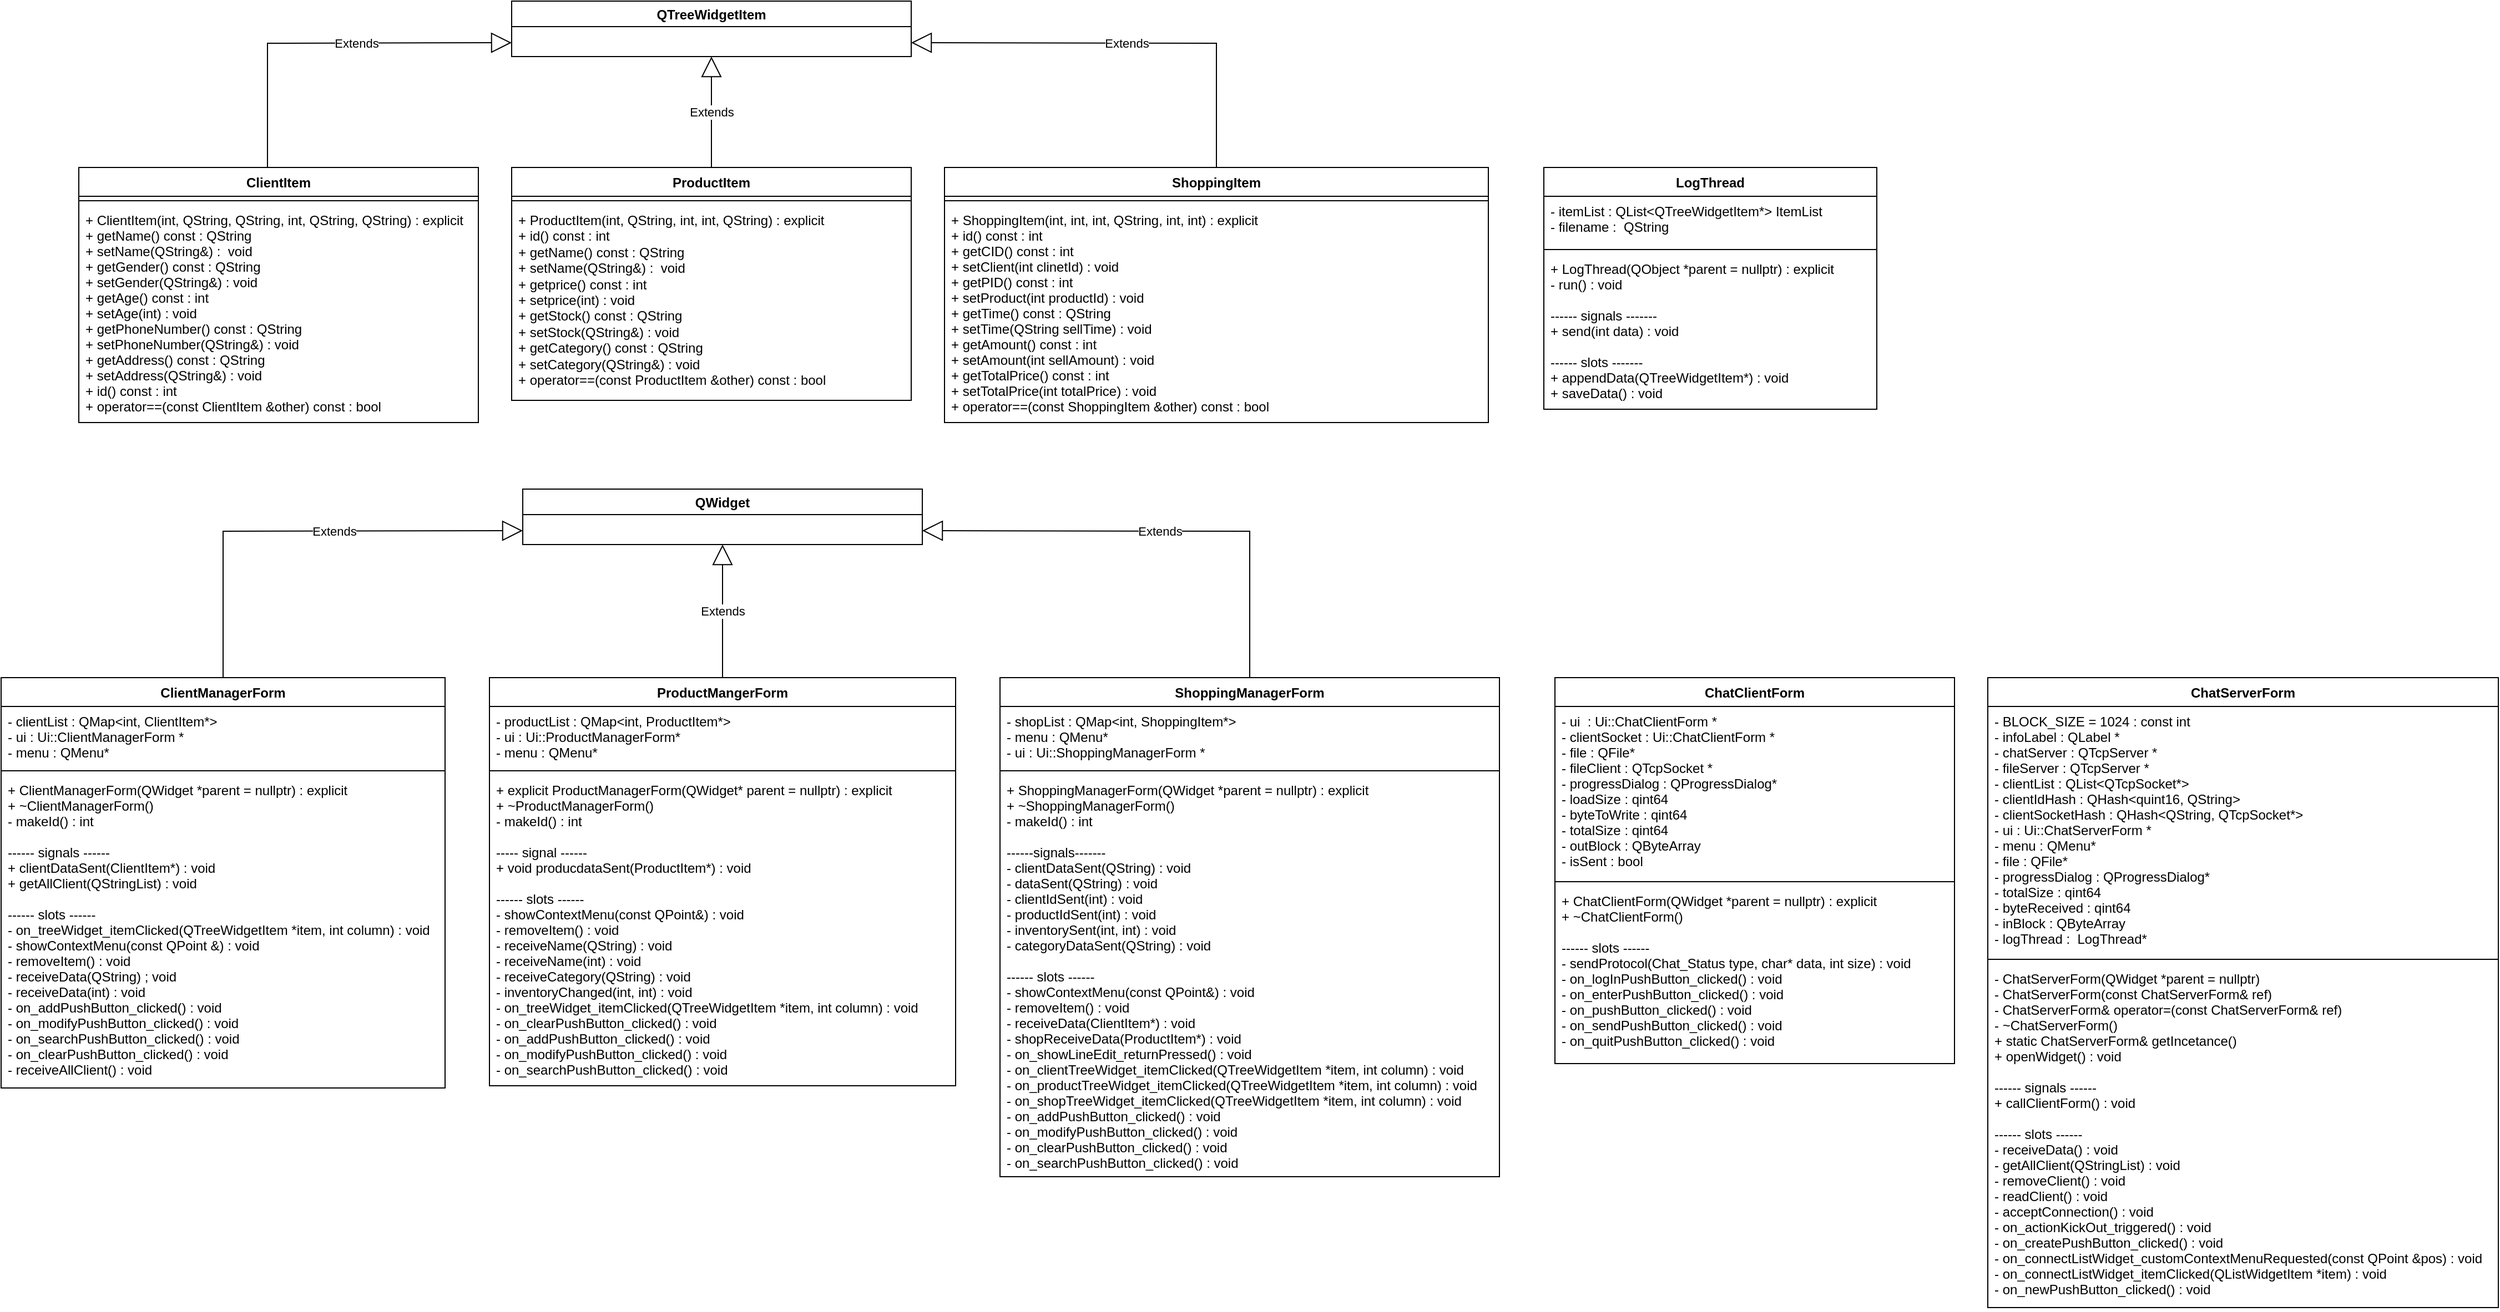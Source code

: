 <mxfile version="20.5.1" type="github">
  <diagram id="C5RBs43oDa-KdzZeNtuy" name="Page-1">
    <mxGraphModel dx="4075" dy="5202" grid="1" gridSize="10" guides="1" tooltips="1" connect="1" arrows="1" fold="1" page="1" pageScale="1" pageWidth="3300" pageHeight="4681" math="0" shadow="0">
      <root>
        <mxCell id="WIyWlLk6GJQsqaUBKTNV-0" />
        <mxCell id="WIyWlLk6GJQsqaUBKTNV-1" parent="WIyWlLk6GJQsqaUBKTNV-0" />
        <mxCell id="AVU4aZ9Kj_DNDIzlgDAj-26" value="QTreeWidgetItem" style="swimlane;" vertex="1" parent="WIyWlLk6GJQsqaUBKTNV-1">
          <mxGeometry x="220" y="-150" width="360" height="50" as="geometry" />
        </mxCell>
        <mxCell id="AVU4aZ9Kj_DNDIzlgDAj-31" value="ProductMangerForm" style="swimlane;fontStyle=1;align=center;verticalAlign=top;childLayout=stackLayout;horizontal=1;startSize=26;horizontalStack=0;resizeParent=1;resizeParentMax=0;resizeLast=0;collapsible=1;marginBottom=0;" vertex="1" parent="WIyWlLk6GJQsqaUBKTNV-1">
          <mxGeometry x="200" y="460" width="420" height="368" as="geometry" />
        </mxCell>
        <mxCell id="AVU4aZ9Kj_DNDIzlgDAj-32" value="- productList : QMap&lt;int, ProductItem*&gt;&#xa;- ui : Ui::ProductManagerForm* &#xa;- menu : QMenu* " style="text;strokeColor=none;fillColor=none;align=left;verticalAlign=top;spacingLeft=4;spacingRight=4;overflow=hidden;rotatable=0;points=[[0,0.5],[1,0.5]];portConstraint=eastwest;" vertex="1" parent="AVU4aZ9Kj_DNDIzlgDAj-31">
          <mxGeometry y="26" width="420" height="54" as="geometry" />
        </mxCell>
        <mxCell id="AVU4aZ9Kj_DNDIzlgDAj-33" value="" style="line;strokeWidth=1;fillColor=none;align=left;verticalAlign=middle;spacingTop=-1;spacingLeft=3;spacingRight=3;rotatable=0;labelPosition=right;points=[];portConstraint=eastwest;strokeColor=inherit;" vertex="1" parent="AVU4aZ9Kj_DNDIzlgDAj-31">
          <mxGeometry y="80" width="420" height="8" as="geometry" />
        </mxCell>
        <mxCell id="AVU4aZ9Kj_DNDIzlgDAj-34" value="+ explicit ProductManagerForm(QWidget* parent = nullptr) : explicit&#xa;+ ~ProductManagerForm()&#xa;- makeId() : int&#xa;&#xa;----- signal ------&#xa;+ void producdataSent(ProductItem*) : void&#xa;&#xa;------ slots ------&#xa;- showContextMenu(const QPoint&amp;) : void&#xa;- removeItem() : void&#xa;- receiveName(QString) : void&#xa;- receiveName(int) : void&#xa;- receiveCategory(QString) : void&#xa;- inventoryChanged(int, int) : void&#xa;- on_treeWidget_itemClicked(QTreeWidgetItem *item, int column) : void&#xa;- on_clearPushButton_clicked() : void&#xa;- on_addPushButton_clicked() : void&#xa;- on_modifyPushButton_clicked() : void&#xa;- on_searchPushButton_clicked() : void" style="text;strokeColor=none;fillColor=none;align=left;verticalAlign=top;spacingLeft=4;spacingRight=4;overflow=hidden;rotatable=0;points=[[0,0.5],[1,0.5]];portConstraint=eastwest;" vertex="1" parent="AVU4aZ9Kj_DNDIzlgDAj-31">
          <mxGeometry y="88" width="420" height="280" as="geometry" />
        </mxCell>
        <mxCell id="AVU4aZ9Kj_DNDIzlgDAj-35" value="ShoppingManagerForm" style="swimlane;fontStyle=1;align=center;verticalAlign=top;childLayout=stackLayout;horizontal=1;startSize=26;horizontalStack=0;resizeParent=1;resizeParentMax=0;resizeLast=0;collapsible=1;marginBottom=0;" vertex="1" parent="WIyWlLk6GJQsqaUBKTNV-1">
          <mxGeometry x="660" y="460" width="450" height="450" as="geometry" />
        </mxCell>
        <mxCell id="AVU4aZ9Kj_DNDIzlgDAj-36" value="- shopList : QMap&lt;int, ShoppingItem*&gt; &#xa;- menu : QMenu*&#xa;- ui : Ui::ShoppingManagerForm *" style="text;strokeColor=none;fillColor=none;align=left;verticalAlign=top;spacingLeft=4;spacingRight=4;overflow=hidden;rotatable=0;points=[[0,0.5],[1,0.5]];portConstraint=eastwest;" vertex="1" parent="AVU4aZ9Kj_DNDIzlgDAj-35">
          <mxGeometry y="26" width="450" height="54" as="geometry" />
        </mxCell>
        <mxCell id="AVU4aZ9Kj_DNDIzlgDAj-37" value="" style="line;strokeWidth=1;fillColor=none;align=left;verticalAlign=middle;spacingTop=-1;spacingLeft=3;spacingRight=3;rotatable=0;labelPosition=right;points=[];portConstraint=eastwest;strokeColor=inherit;" vertex="1" parent="AVU4aZ9Kj_DNDIzlgDAj-35">
          <mxGeometry y="80" width="450" height="8" as="geometry" />
        </mxCell>
        <mxCell id="AVU4aZ9Kj_DNDIzlgDAj-38" value="+ ShoppingManagerForm(QWidget *parent = nullptr) : explicit&#xa;+ ~ShoppingManagerForm()&#xa;- makeId() : int&#xa;&#xa;------signals-------&#xa;- clientDataSent(QString) : void&#xa;- dataSent(QString) : void&#xa;- clientIdSent(int) : void&#xa;- productIdSent(int) : void&#xa;- inventorySent(int, int) : void&#xa;- categoryDataSent(QString) : void&#xa;&#xa;------ slots ------&#xa;- showContextMenu(const QPoint&amp;) : void&#xa;- removeItem() : void&#xa;- receiveData(ClientItem*) : void&#xa;- shopReceiveData(ProductItem*) : void&#xa;- on_showLineEdit_returnPressed() : void&#xa;- on_clientTreeWidget_itemClicked(QTreeWidgetItem *item, int column) : void&#xa;- on_productTreeWidget_itemClicked(QTreeWidgetItem *item, int column) : void&#xa;- on_shopTreeWidget_itemClicked(QTreeWidgetItem *item, int column) : void&#xa;- on_addPushButton_clicked() : void&#xa;- on_modifyPushButton_clicked() : void&#xa;- on_clearPushButton_clicked() : void&#xa;- on_searchPushButton_clicked() : void" style="text;strokeColor=none;fillColor=none;align=left;verticalAlign=top;spacingLeft=4;spacingRight=4;overflow=hidden;rotatable=0;points=[[0,0.5],[1,0.5]];portConstraint=eastwest;" vertex="1" parent="AVU4aZ9Kj_DNDIzlgDAj-35">
          <mxGeometry y="88" width="450" height="362" as="geometry" />
        </mxCell>
        <mxCell id="AVU4aZ9Kj_DNDIzlgDAj-39" value="LogThread" style="swimlane;fontStyle=1;align=center;verticalAlign=top;childLayout=stackLayout;horizontal=1;startSize=26;horizontalStack=0;resizeParent=1;resizeParentMax=0;resizeLast=0;collapsible=1;marginBottom=0;" vertex="1" parent="WIyWlLk6GJQsqaUBKTNV-1">
          <mxGeometry x="1150" width="300" height="218" as="geometry" />
        </mxCell>
        <mxCell id="AVU4aZ9Kj_DNDIzlgDAj-40" value="- itemList : QList&lt;QTreeWidgetItem*&gt; ItemList &#xa;- filename :  QString" style="text;strokeColor=none;fillColor=none;align=left;verticalAlign=top;spacingLeft=4;spacingRight=4;overflow=hidden;rotatable=0;points=[[0,0.5],[1,0.5]];portConstraint=eastwest;" vertex="1" parent="AVU4aZ9Kj_DNDIzlgDAj-39">
          <mxGeometry y="26" width="300" height="44" as="geometry" />
        </mxCell>
        <mxCell id="AVU4aZ9Kj_DNDIzlgDAj-41" value="" style="line;strokeWidth=1;fillColor=none;align=left;verticalAlign=middle;spacingTop=-1;spacingLeft=3;spacingRight=3;rotatable=0;labelPosition=right;points=[];portConstraint=eastwest;strokeColor=inherit;" vertex="1" parent="AVU4aZ9Kj_DNDIzlgDAj-39">
          <mxGeometry y="70" width="300" height="8" as="geometry" />
        </mxCell>
        <mxCell id="AVU4aZ9Kj_DNDIzlgDAj-42" value="+ LogThread(QObject *parent = nullptr) : explicit&#xa;- run() : void&#xa;&#xa;------ signals -------&#xa;+ send(int data) : void&#xa;&#xa;------ slots -------&#xa;+ appendData(QTreeWidgetItem*) : void&#xa;+ saveData() : void" style="text;strokeColor=none;fillColor=none;align=left;verticalAlign=top;spacingLeft=4;spacingRight=4;overflow=hidden;rotatable=0;points=[[0,0.5],[1,0.5]];portConstraint=eastwest;" vertex="1" parent="AVU4aZ9Kj_DNDIzlgDAj-39">
          <mxGeometry y="78" width="300" height="140" as="geometry" />
        </mxCell>
        <mxCell id="AVU4aZ9Kj_DNDIzlgDAj-43" value="ClientManagerForm" style="swimlane;fontStyle=1;align=center;verticalAlign=top;childLayout=stackLayout;horizontal=1;startSize=26;horizontalStack=0;resizeParent=1;resizeParentMax=0;resizeLast=0;collapsible=1;marginBottom=0;" vertex="1" parent="WIyWlLk6GJQsqaUBKTNV-1">
          <mxGeometry x="-240.0" y="460" width="400" height="370" as="geometry" />
        </mxCell>
        <mxCell id="AVU4aZ9Kj_DNDIzlgDAj-44" value="- clientList : QMap&lt;int, ClientItem*&gt; &#xa;- ui : Ui::ClientManagerForm *&#xa;- menu : QMenu* " style="text;strokeColor=none;fillColor=none;align=left;verticalAlign=top;spacingLeft=4;spacingRight=4;overflow=hidden;rotatable=0;points=[[0,0.5],[1,0.5]];portConstraint=eastwest;" vertex="1" parent="AVU4aZ9Kj_DNDIzlgDAj-43">
          <mxGeometry y="26" width="400" height="54" as="geometry" />
        </mxCell>
        <mxCell id="AVU4aZ9Kj_DNDIzlgDAj-45" value="" style="line;strokeWidth=1;fillColor=none;align=left;verticalAlign=middle;spacingTop=-1;spacingLeft=3;spacingRight=3;rotatable=0;labelPosition=right;points=[];portConstraint=eastwest;strokeColor=inherit;" vertex="1" parent="AVU4aZ9Kj_DNDIzlgDAj-43">
          <mxGeometry y="80" width="400" height="8" as="geometry" />
        </mxCell>
        <mxCell id="AVU4aZ9Kj_DNDIzlgDAj-46" value="+ ClientManagerForm(QWidget *parent = nullptr) : explicit&#xa;+ ~ClientManagerForm()&#xa;- makeId() : int&#xa;&#xa;------ signals ------&#xa;+ clientDataSent(ClientItem*) : void&#xa;+ getAllClient(QStringList) : void&#xa;&#xa;------ slots ------&#xa;- on_treeWidget_itemClicked(QTreeWidgetItem *item, int column) : void&#xa;- showContextMenu(const QPoint &amp;) : void&#xa;- removeItem() : void&#xa;- receiveData(QString) ; void&#xa;- receiveData(int) : void&#xa;- on_addPushButton_clicked() : void&#xa;- on_modifyPushButton_clicked() : void&#xa;- on_searchPushButton_clicked() : void&#xa;- on_clearPushButton_clicked() : void&#xa;- receiveAllClient() : void&#xa;" style="text;strokeColor=none;fillColor=none;align=left;verticalAlign=top;spacingLeft=4;spacingRight=4;overflow=hidden;rotatable=0;points=[[0,0.5],[1,0.5]];portConstraint=eastwest;" vertex="1" parent="AVU4aZ9Kj_DNDIzlgDAj-43">
          <mxGeometry y="88" width="400" height="282" as="geometry" />
        </mxCell>
        <mxCell id="AVU4aZ9Kj_DNDIzlgDAj-55" value="ChatClientForm" style="swimlane;fontStyle=1;align=center;verticalAlign=top;childLayout=stackLayout;horizontal=1;startSize=26;horizontalStack=0;resizeParent=1;resizeParentMax=0;resizeLast=0;collapsible=1;marginBottom=0;" vertex="1" parent="WIyWlLk6GJQsqaUBKTNV-1">
          <mxGeometry x="1160" y="460" width="360" height="348" as="geometry" />
        </mxCell>
        <mxCell id="AVU4aZ9Kj_DNDIzlgDAj-56" value="- ui  : Ui::ChatClientForm *&#xa;- clientSocket : Ui::ChatClientForm *&#xa;- file : QFile*&#xa;- fileClient : QTcpSocket *&#xa;- progressDialog : QProgressDialog* &#xa;- loadSize : qint64&#xa;- byteToWrite : qint64&#xa;- totalSize : qint64 &#xa;- outBlock : QByteArray &#xa;- isSent : bool" style="text;strokeColor=none;fillColor=none;align=left;verticalAlign=top;spacingLeft=4;spacingRight=4;overflow=hidden;rotatable=0;points=[[0,0.5],[1,0.5]];portConstraint=eastwest;" vertex="1" parent="AVU4aZ9Kj_DNDIzlgDAj-55">
          <mxGeometry y="26" width="360" height="154" as="geometry" />
        </mxCell>
        <mxCell id="AVU4aZ9Kj_DNDIzlgDAj-57" value="" style="line;strokeWidth=1;fillColor=none;align=left;verticalAlign=middle;spacingTop=-1;spacingLeft=3;spacingRight=3;rotatable=0;labelPosition=right;points=[];portConstraint=eastwest;strokeColor=inherit;" vertex="1" parent="AVU4aZ9Kj_DNDIzlgDAj-55">
          <mxGeometry y="180" width="360" height="8" as="geometry" />
        </mxCell>
        <mxCell id="AVU4aZ9Kj_DNDIzlgDAj-58" value="+ ChatClientForm(QWidget *parent = nullptr) : explicit&#xa;+ ~ChatClientForm()&#xa;&#xa;------ slots ------&#xa;- sendProtocol(Chat_Status type, char* data, int size) : void&#xa;- on_logInPushButton_clicked() : void&#xa;- on_enterPushButton_clicked() : void&#xa;- on_pushButton_clicked() : void&#xa;- on_sendPushButton_clicked() : void&#xa;- on_quitPushButton_clicked() : void" style="text;strokeColor=none;fillColor=none;align=left;verticalAlign=top;spacingLeft=4;spacingRight=4;overflow=hidden;rotatable=0;points=[[0,0.5],[1,0.5]];portConstraint=eastwest;" vertex="1" parent="AVU4aZ9Kj_DNDIzlgDAj-55">
          <mxGeometry y="188" width="360" height="160" as="geometry" />
        </mxCell>
        <mxCell id="AVU4aZ9Kj_DNDIzlgDAj-47" value="ChatServerForm" style="swimlane;fontStyle=1;align=center;verticalAlign=top;childLayout=stackLayout;horizontal=1;startSize=26;horizontalStack=0;resizeParent=1;resizeParentMax=0;resizeLast=0;collapsible=1;marginBottom=0;" vertex="1" parent="WIyWlLk6GJQsqaUBKTNV-1">
          <mxGeometry x="1550" y="460" width="460" height="568" as="geometry" />
        </mxCell>
        <mxCell id="AVU4aZ9Kj_DNDIzlgDAj-48" value="- BLOCK_SIZE = 1024 : const int &#xa;- infoLabel : QLabel *&#xa;- chatServer : QTcpServer *&#xa;- fileServer : QTcpServer *&#xa;- clientList : QList&lt;QTcpSocket*&gt; &#xa;- clientIdHash : QHash&lt;quint16, QString&gt; &#xa;- clientSocketHash : QHash&lt;QString, QTcpSocket*&gt; &#xa;- ui : Ui::ChatServerForm *&#xa;- menu : QMenu* &#xa;- file : QFile* &#xa;- progressDialog : QProgressDialog* &#xa;- totalSize : qint64&#xa;- byteReceived : qint64 &#xa;- inBlock : QByteArray&#xa;- logThread :  LogThread* " style="text;strokeColor=none;fillColor=none;align=left;verticalAlign=top;spacingLeft=4;spacingRight=4;overflow=hidden;rotatable=0;points=[[0,0.5],[1,0.5]];portConstraint=eastwest;" vertex="1" parent="AVU4aZ9Kj_DNDIzlgDAj-47">
          <mxGeometry y="26" width="460" height="224" as="geometry" />
        </mxCell>
        <mxCell id="AVU4aZ9Kj_DNDIzlgDAj-49" value="" style="line;strokeWidth=1;fillColor=none;align=left;verticalAlign=middle;spacingTop=-1;spacingLeft=3;spacingRight=3;rotatable=0;labelPosition=right;points=[];portConstraint=eastwest;strokeColor=inherit;" vertex="1" parent="AVU4aZ9Kj_DNDIzlgDAj-47">
          <mxGeometry y="250" width="460" height="8" as="geometry" />
        </mxCell>
        <mxCell id="AVU4aZ9Kj_DNDIzlgDAj-50" value="- ChatServerForm(QWidget *parent = nullptr)&#xa;- ChatServerForm(const ChatServerForm&amp; ref)&#xa;- ChatServerForm&amp; operator=(const ChatServerForm&amp; ref)&#xa;- ~ChatServerForm()&#xa;+ static ChatServerForm&amp; getIncetance()&#xa;+ openWidget() : void&#xa;&#xa;------ signals ------&#xa;+ callClientForm() : void&#xa;&#xa;------ slots ------&#xa;- receiveData() : void&#xa;- getAllClient(QStringList) : void&#xa;- removeClient() : void&#xa;- readClient() : void&#xa;- acceptConnection() : void&#xa;- on_actionKickOut_triggered() : void&#xa;- on_createPushButton_clicked() : void&#xa;- on_connectListWidget_customContextMenuRequested(const QPoint &amp;pos) : void&#xa;- on_connectListWidget_itemClicked(QListWidgetItem *item) : void&#xa;- on_newPushButton_clicked() : void" style="text;strokeColor=none;fillColor=none;align=left;verticalAlign=top;spacingLeft=4;spacingRight=4;overflow=hidden;rotatable=0;points=[[0,0.5],[1,0.5]];portConstraint=eastwest;" vertex="1" parent="AVU4aZ9Kj_DNDIzlgDAj-47">
          <mxGeometry y="258" width="460" height="310" as="geometry" />
        </mxCell>
        <mxCell id="AVU4aZ9Kj_DNDIzlgDAj-71" value="ProductItem" style="swimlane;fontStyle=1;align=center;verticalAlign=top;childLayout=stackLayout;horizontal=1;startSize=26;horizontalStack=0;resizeParent=1;resizeParentMax=0;resizeLast=0;collapsible=1;marginBottom=0;" vertex="1" parent="WIyWlLk6GJQsqaUBKTNV-1">
          <mxGeometry x="220" width="360" height="210" as="geometry" />
        </mxCell>
        <mxCell id="AVU4aZ9Kj_DNDIzlgDAj-73" value="" style="line;strokeWidth=1;fillColor=none;align=left;verticalAlign=middle;spacingTop=-1;spacingLeft=3;spacingRight=3;rotatable=0;labelPosition=right;points=[];portConstraint=eastwest;strokeColor=inherit;" vertex="1" parent="AVU4aZ9Kj_DNDIzlgDAj-71">
          <mxGeometry y="26" width="360" height="8" as="geometry" />
        </mxCell>
        <mxCell id="AVU4aZ9Kj_DNDIzlgDAj-74" value="+ ProductItem(int, QString, int, int, QString) : explicit&lt;br&gt;+ id() const : int&lt;br&gt;+ getName() const : QString&lt;br&gt;+ setName(QString&amp;amp;) :&amp;nbsp; void&lt;br&gt;+ getprice() const : int&amp;nbsp; &amp;nbsp; &amp;nbsp; &amp;nbsp; &amp;nbsp; &amp;nbsp;&amp;nbsp;&lt;br&gt;+ setprice(int) : void&lt;br&gt;+ getStock() const : QString&amp;nbsp;&lt;br&gt;+ setStock(QString&amp;amp;) : void&lt;br&gt;+ getCategory() const : QString&lt;br&gt;+ setCategory(QString&amp;amp;) : void&lt;br&gt;+ operator==(const ProductItem &amp;amp;other) const : bool&amp;nbsp; &amp;nbsp; &amp;nbsp;" style="text;strokeColor=none;fillColor=none;align=left;verticalAlign=top;spacingLeft=4;spacingRight=4;overflow=hidden;rotatable=0;points=[[0,0.5],[1,0.5]];portConstraint=eastwest;html=1;whiteSpace=wrap;" vertex="1" parent="AVU4aZ9Kj_DNDIzlgDAj-71">
          <mxGeometry y="34" width="360" height="176" as="geometry" />
        </mxCell>
        <mxCell id="AVU4aZ9Kj_DNDIzlgDAj-76" value="ShoppingItem" style="swimlane;fontStyle=1;align=center;verticalAlign=top;childLayout=stackLayout;horizontal=1;startSize=26;horizontalStack=0;resizeParent=1;resizeParentMax=0;resizeLast=0;collapsible=1;marginBottom=0;" vertex="1" parent="WIyWlLk6GJQsqaUBKTNV-1">
          <mxGeometry x="610" width="490" height="230" as="geometry" />
        </mxCell>
        <mxCell id="AVU4aZ9Kj_DNDIzlgDAj-77" value="" style="line;strokeWidth=1;fillColor=none;align=left;verticalAlign=middle;spacingTop=-1;spacingLeft=3;spacingRight=3;rotatable=0;labelPosition=right;points=[];portConstraint=eastwest;strokeColor=inherit;" vertex="1" parent="AVU4aZ9Kj_DNDIzlgDAj-76">
          <mxGeometry y="26" width="490" height="8" as="geometry" />
        </mxCell>
        <mxCell id="AVU4aZ9Kj_DNDIzlgDAj-78" value="+ ShoppingItem(int, int, int, QString, int, int) : explicit&#xa;+ id() const : int                  &#xa;+ getCID() const : int&#xa;+ setClient(int clinetId) : void&#xa;+ getPID() const : int  &#xa;+ setProduct(int productId) : void&#xa;+ getTime() const : QString&#xa;+ setTime(QString sellTime) : void&#xa;+ getAmount() const : int&#xa;+ setAmount(int sellAmount) : void&#xa;+ getTotalPrice() const : int&#xa;+ setTotalPrice(int totalPrice) : void&#xa;+ operator==(const ShoppingItem &amp;other) const : bool     " style="text;strokeColor=none;fillColor=none;align=left;verticalAlign=top;spacingLeft=4;spacingRight=4;overflow=hidden;rotatable=0;points=[[0,0.5],[1,0.5]];portConstraint=eastwest;" vertex="1" parent="AVU4aZ9Kj_DNDIzlgDAj-76">
          <mxGeometry y="34" width="490" height="196" as="geometry" />
        </mxCell>
        <mxCell id="AVU4aZ9Kj_DNDIzlgDAj-79" value="ClientItem" style="swimlane;fontStyle=1;align=center;verticalAlign=top;childLayout=stackLayout;horizontal=1;startSize=26;horizontalStack=0;resizeParent=1;resizeParentMax=0;resizeLast=0;collapsible=1;marginBottom=0;" vertex="1" parent="WIyWlLk6GJQsqaUBKTNV-1">
          <mxGeometry x="-170" width="360" height="230" as="geometry" />
        </mxCell>
        <mxCell id="AVU4aZ9Kj_DNDIzlgDAj-80" value="" style="line;strokeWidth=1;fillColor=none;align=left;verticalAlign=middle;spacingTop=-1;spacingLeft=3;spacingRight=3;rotatable=0;labelPosition=right;points=[];portConstraint=eastwest;strokeColor=inherit;" vertex="1" parent="AVU4aZ9Kj_DNDIzlgDAj-79">
          <mxGeometry y="26" width="360" height="8" as="geometry" />
        </mxCell>
        <mxCell id="AVU4aZ9Kj_DNDIzlgDAj-81" value="+ ClientItem(int, QString, QString, int, QString, QString) : explicit&#xa;+ getName() const : QString&#xa;+ setName(QString&amp;) :  void&#xa;+ getGender() const : QString &#xa;+ setGender(QString&amp;) : void&#xa;+ getAge() const : int            &#xa;+ setAge(int) : void&#xa;+ getPhoneNumber() const : QString &#xa;+ setPhoneNumber(QString&amp;) : void&#xa;+ getAddress() const : QString&#xa;+ setAddress(QString&amp;) : void&#xa;+ id() const : int&#xa;+ operator==(const ClientItem &amp;other) const : bool     " style="text;strokeColor=none;fillColor=none;align=left;verticalAlign=top;spacingLeft=4;spacingRight=4;overflow=hidden;rotatable=0;points=[[0,0.5],[1,0.5]];portConstraint=eastwest;" vertex="1" parent="AVU4aZ9Kj_DNDIzlgDAj-79">
          <mxGeometry y="34" width="360" height="196" as="geometry" />
        </mxCell>
        <mxCell id="AVU4aZ9Kj_DNDIzlgDAj-82" value="Extends" style="endArrow=block;endSize=16;endFill=0;html=1;rounded=0;exitX=0.5;exitY=0;exitDx=0;exitDy=0;entryX=0.5;entryY=1;entryDx=0;entryDy=0;" edge="1" parent="WIyWlLk6GJQsqaUBKTNV-1" source="AVU4aZ9Kj_DNDIzlgDAj-71" target="AVU4aZ9Kj_DNDIzlgDAj-26">
          <mxGeometry width="160" relative="1" as="geometry">
            <mxPoint x="290" y="-80" as="sourcePoint" />
            <mxPoint x="450" y="-80" as="targetPoint" />
          </mxGeometry>
        </mxCell>
        <mxCell id="AVU4aZ9Kj_DNDIzlgDAj-83" value="Extends" style="endArrow=block;endSize=16;endFill=0;html=1;rounded=0;entryX=0;entryY=0.75;entryDx=0;entryDy=0;" edge="1" parent="WIyWlLk6GJQsqaUBKTNV-1" target="AVU4aZ9Kj_DNDIzlgDAj-26">
          <mxGeometry x="0.157" width="160" relative="1" as="geometry">
            <mxPoint as="sourcePoint" />
            <mxPoint x="170" y="-80" as="targetPoint" />
            <Array as="points">
              <mxPoint y="-112" />
            </Array>
            <mxPoint as="offset" />
          </mxGeometry>
        </mxCell>
        <mxCell id="AVU4aZ9Kj_DNDIzlgDAj-84" value="Extends" style="endArrow=block;endSize=16;endFill=0;html=1;rounded=0;exitX=0.5;exitY=0;exitDx=0;exitDy=0;entryX=1;entryY=0.75;entryDx=0;entryDy=0;" edge="1" parent="WIyWlLk6GJQsqaUBKTNV-1" source="AVU4aZ9Kj_DNDIzlgDAj-76" target="AVU4aZ9Kj_DNDIzlgDAj-26">
          <mxGeometry width="160" relative="1" as="geometry">
            <mxPoint x="290" y="-80" as="sourcePoint" />
            <mxPoint x="855" y="-120" as="targetPoint" />
            <Array as="points">
              <mxPoint x="855" y="-112" />
            </Array>
          </mxGeometry>
        </mxCell>
        <mxCell id="AVU4aZ9Kj_DNDIzlgDAj-85" value="QWidget" style="swimlane;" vertex="1" parent="WIyWlLk6GJQsqaUBKTNV-1">
          <mxGeometry x="230" y="290" width="360" height="50" as="geometry" />
        </mxCell>
        <mxCell id="AVU4aZ9Kj_DNDIzlgDAj-86" value="Extends" style="endArrow=block;endSize=16;endFill=0;html=1;rounded=0;entryX=0.5;entryY=1;entryDx=0;entryDy=0;" edge="1" parent="WIyWlLk6GJQsqaUBKTNV-1" target="AVU4aZ9Kj_DNDIzlgDAj-85">
          <mxGeometry width="160" relative="1" as="geometry">
            <mxPoint x="410" y="460" as="sourcePoint" />
            <mxPoint x="410" y="350" as="targetPoint" />
          </mxGeometry>
        </mxCell>
        <mxCell id="AVU4aZ9Kj_DNDIzlgDAj-87" value="Extends" style="endArrow=block;endSize=16;endFill=0;html=1;rounded=0;entryX=0;entryY=0.75;entryDx=0;entryDy=0;exitX=0.5;exitY=0;exitDx=0;exitDy=0;" edge="1" parent="WIyWlLk6GJQsqaUBKTNV-1" source="AVU4aZ9Kj_DNDIzlgDAj-43" target="AVU4aZ9Kj_DNDIzlgDAj-85">
          <mxGeometry x="0.157" width="160" relative="1" as="geometry">
            <mxPoint x="-60" y="432.5" as="sourcePoint" />
            <mxPoint x="160" y="320" as="targetPoint" />
            <Array as="points">
              <mxPoint x="-40" y="328" />
            </Array>
            <mxPoint as="offset" />
          </mxGeometry>
        </mxCell>
        <mxCell id="AVU4aZ9Kj_DNDIzlgDAj-88" value="Extends" style="endArrow=block;endSize=16;endFill=0;html=1;rounded=0;exitX=0.5;exitY=0;exitDx=0;exitDy=0;entryX=1;entryY=0.75;entryDx=0;entryDy=0;" edge="1" parent="WIyWlLk6GJQsqaUBKTNV-1" source="AVU4aZ9Kj_DNDIzlgDAj-35" target="AVU4aZ9Kj_DNDIzlgDAj-85">
          <mxGeometry width="160" relative="1" as="geometry">
            <mxPoint x="900" y="442.5" as="sourcePoint" />
            <mxPoint x="625" y="330" as="targetPoint" />
            <Array as="points">
              <mxPoint x="885" y="328" />
            </Array>
          </mxGeometry>
        </mxCell>
      </root>
    </mxGraphModel>
  </diagram>
</mxfile>
